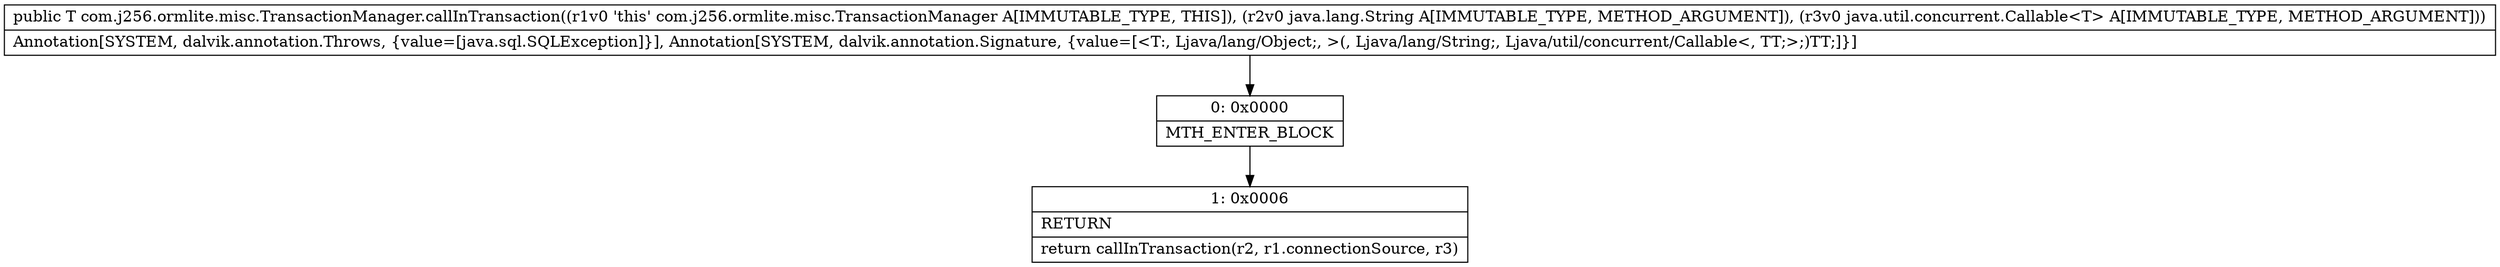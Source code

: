 digraph "CFG forcom.j256.ormlite.misc.TransactionManager.callInTransaction(Ljava\/lang\/String;Ljava\/util\/concurrent\/Callable;)Ljava\/lang\/Object;" {
Node_0 [shape=record,label="{0\:\ 0x0000|MTH_ENTER_BLOCK\l}"];
Node_1 [shape=record,label="{1\:\ 0x0006|RETURN\l|return callInTransaction(r2, r1.connectionSource, r3)\l}"];
MethodNode[shape=record,label="{public T com.j256.ormlite.misc.TransactionManager.callInTransaction((r1v0 'this' com.j256.ormlite.misc.TransactionManager A[IMMUTABLE_TYPE, THIS]), (r2v0 java.lang.String A[IMMUTABLE_TYPE, METHOD_ARGUMENT]), (r3v0 java.util.concurrent.Callable\<T\> A[IMMUTABLE_TYPE, METHOD_ARGUMENT]))  | Annotation[SYSTEM, dalvik.annotation.Throws, \{value=[java.sql.SQLException]\}], Annotation[SYSTEM, dalvik.annotation.Signature, \{value=[\<T:, Ljava\/lang\/Object;, \>(, Ljava\/lang\/String;, Ljava\/util\/concurrent\/Callable\<, TT;\>;)TT;]\}]\l}"];
MethodNode -> Node_0;
Node_0 -> Node_1;
}

